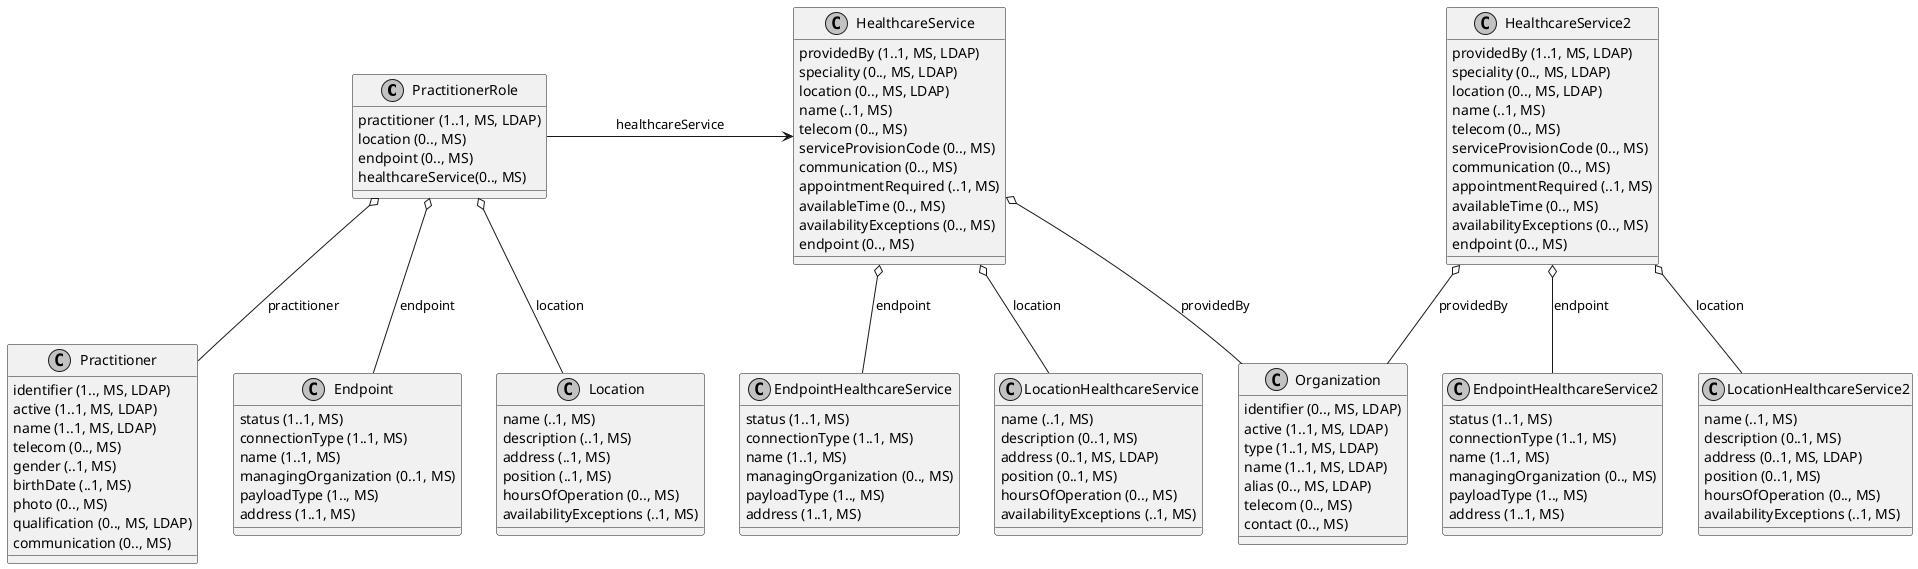 @startuml ClassDiagram.PractitionerRole
skinparam monochrome true

class PractitionerRole {
  {field} practitioner (1..1, MS, LDAP)
  {field} location (0.., MS)
  {field} endpoint (0.., MS)
  {field} healthcareService(0.., MS)
}
class HealthcareService {
  {field} providedBy (1..1, MS, LDAP)
  {field} speciality (0.., MS, LDAP)
  {field} location (0.., MS, LDAP)
  {field} name (..1, MS)
  {field} telecom (0.., MS)
  {field} serviceProvisionCode (0.., MS)
  {field} communication (0.., MS)
  {field} appointmentRequired (..1, MS)
  {field} availableTime (0.., MS)
  {field} availabilityExceptions (0.., MS)
  {field} endpoint (0.., MS)
}
class Practitioner {
  {field} identifier (1.., MS, LDAP)
  {field} active (1..1, MS, LDAP)
  {field} name (1..1, MS, LDAP)
  {field} telecom (0.., MS)
  {field} gender (..1, MS)
  {field} birthDate (..1, MS)
  {field} photo (0.., MS)
  {field} qualification (0.., MS, LDAP)
  {field} communication (0.., MS)
}
class Endpoint {
  {field} status (1..1, MS)
  {field} connectionType (1..1, MS)
  {field} name (1..1, MS)
  {field} managingOrganization (0..1, MS)
  {field} payloadType (1.., MS)
  {field} address (1..1, MS)
}
class Location {
  {field} name (..1, MS)
  {field} description (..1, MS)
  {field} address (..1, MS)
  {field} position (..1, MS)
  {field} hoursOfOperation (0.., MS)
  {field} availabilityExceptions (..1, MS)
}
class EndpointHealthcareService {
  {field} status (1..1, MS)
  {field} connectionType (1..1, MS)
  {field} name (1..1, MS)
  {field} managingOrganization (0.., MS)
  {field} payloadType (1.., MS)
  {field} address (1..1, MS)
}
class LocationHealthcareService {
  {field} name (..1, MS)
  {field} description (0..1, MS)
  {field} address (0..1, MS, LDAP)
  {field} position (0..1, MS)
  {field} hoursOfOperation (0.., MS)
  {field} availabilityExceptions (..1, MS)
}
class Organization {
  {field} identifier (0.., MS, LDAP)
  {field} active (1..1, MS, LDAP)
  {field} type (1..1, MS, LDAP)
  {field} name (1..1, MS, LDAP)
  {field} alias (0.., MS, LDAP)
  {field} telecom (0.., MS)
  {field} contact (0.., MS)
}
class HealthcareService2 {
  {field} providedBy (1..1, MS, LDAP)
  {field} speciality (0.., MS, LDAP)
  {field} location (0.., MS, LDAP)
  {field} name (..1, MS)
  {field} telecom (0.., MS)
  {field} serviceProvisionCode (0.., MS)
  {field} communication (0.., MS)
  {field} appointmentRequired (..1, MS)
  {field} availableTime (0.., MS)
  {field} availabilityExceptions (0.., MS)
  {field} endpoint (0.., MS)
}
class EndpointHealthcareService2 {
  {field} status (1..1, MS)
  {field} connectionType (1..1, MS)
  {field} name (1..1, MS)
  {field} managingOrganization (0.., MS)
  {field} payloadType (1.., MS)
  {field} address (1..1, MS)
}
class LocationHealthcareService2 {
  {field} name (..1, MS)
  {field} description (0..1, MS)
  {field} address (0..1, MS, LDAP)
  {field} position (0..1, MS)
  {field} hoursOfOperation (0.., MS)
  {field} availabilityExceptions (..1, MS)
}
PractitionerRole o-- Practitioner: practitioner
PractitionerRole o-- Endpoint: endpoint
PractitionerRole o-- Location: location


HealthcareService o-- Organization: providedBy
HealthcareService o-- EndpointHealthcareService: endpoint
HealthcareService o-- LocationHealthcareService: location

HealthcareService2 o-- Organization: providedBy
HealthcareService2 o-- EndpointHealthcareService2: endpoint
HealthcareService2 o-- LocationHealthcareService2: location

PractitionerRole -right-> HealthcareService: healthcareService
@enduml
